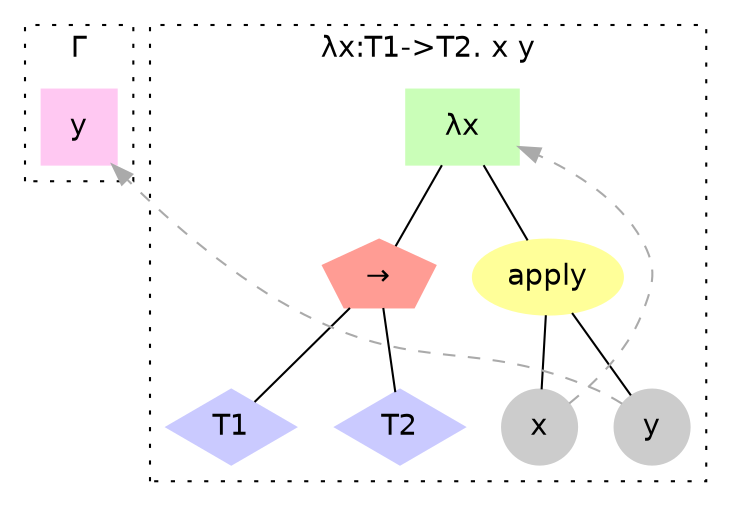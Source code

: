 digraph g {
graph[fontname="helvetica"];
node[fontname="helvetica"];
edge[fontname="helvetica"];
subgraph cluster_free {
graph[label="&Gamma;"];
graph[style="dotted"];
node_0[label="y",shape="square",color="#FFC8F2",style="filled"];
}
subgraph cluster_tree {
graph[label="&lambda;x:T1->T2. x y"];
graph[style="dotted"];
node_1[label="&lambda;x",shape="box",color="#CAFEB8",style="filled"];
node_2[label="&rarr;",shape="pentagon",color="#FF9C94",style="filled"];
node_3[label="T1",shape="diamond",color="#CACAFF",style="filled"];
node_2 -> node_3[dir="none"];
node_4[label="T2",shape="diamond",color="#CACAFF",style="filled"];
node_2 -> node_4[dir="none"];
node_1 -> node_2[dir="none"];
node_5[label="apply",shape="oval",color="#FFFF99",style="filled"];
node_6[label="x",shape="circle",color="#CCCCCC",style="filled"];
node_6 -> node_1[constraint="false",style="dashed",color="#AAAAAA"];
node_5 -> node_6[dir="none"];
node_7[label="y",shape="circle",color="#CCCCCC",style="filled"];
node_7 -> node_0[constraint="false",style="dashed",color="#AAAAAA"];
node_5 -> node_7[dir="none"];
node_1 -> node_5[dir="none"];
}
}
